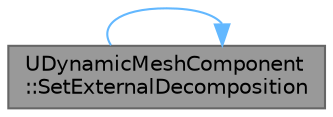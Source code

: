 digraph "UDynamicMeshComponent::SetExternalDecomposition"
{
 // INTERACTIVE_SVG=YES
 // LATEX_PDF_SIZE
  bgcolor="transparent";
  edge [fontname=Helvetica,fontsize=10,labelfontname=Helvetica,labelfontsize=10];
  node [fontname=Helvetica,fontsize=10,shape=box,height=0.2,width=0.4];
  rankdir="LR";
  Node1 [id="Node000001",label="UDynamicMeshComponent\l::SetExternalDecomposition",height=0.2,width=0.4,color="gray40", fillcolor="grey60", style="filled", fontcolor="black",tooltip="Configure a decomposition of the mesh, which will result in separate render buffers for each decompos..."];
  Node1 -> Node1 [id="edge1_Node000001_Node000001",color="steelblue1",style="solid",tooltip=" "];
}
